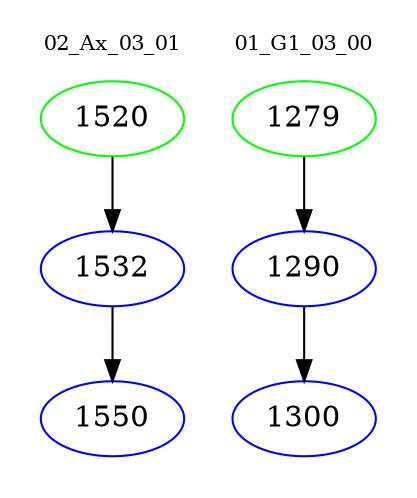 digraph{
subgraph cluster_0 {
color = white
label = "02_Ax_03_01";
fontsize=10;
T0_1520 [label="1520", color="green"]
T0_1520 -> T0_1532 [color="black"]
T0_1532 [label="1532", color="blue"]
T0_1532 -> T0_1550 [color="black"]
T0_1550 [label="1550", color="blue"]
}
subgraph cluster_1 {
color = white
label = "01_G1_03_00";
fontsize=10;
T1_1279 [label="1279", color="green"]
T1_1279 -> T1_1290 [color="black"]
T1_1290 [label="1290", color="blue"]
T1_1290 -> T1_1300 [color="black"]
T1_1300 [label="1300", color="blue"]
}
}
